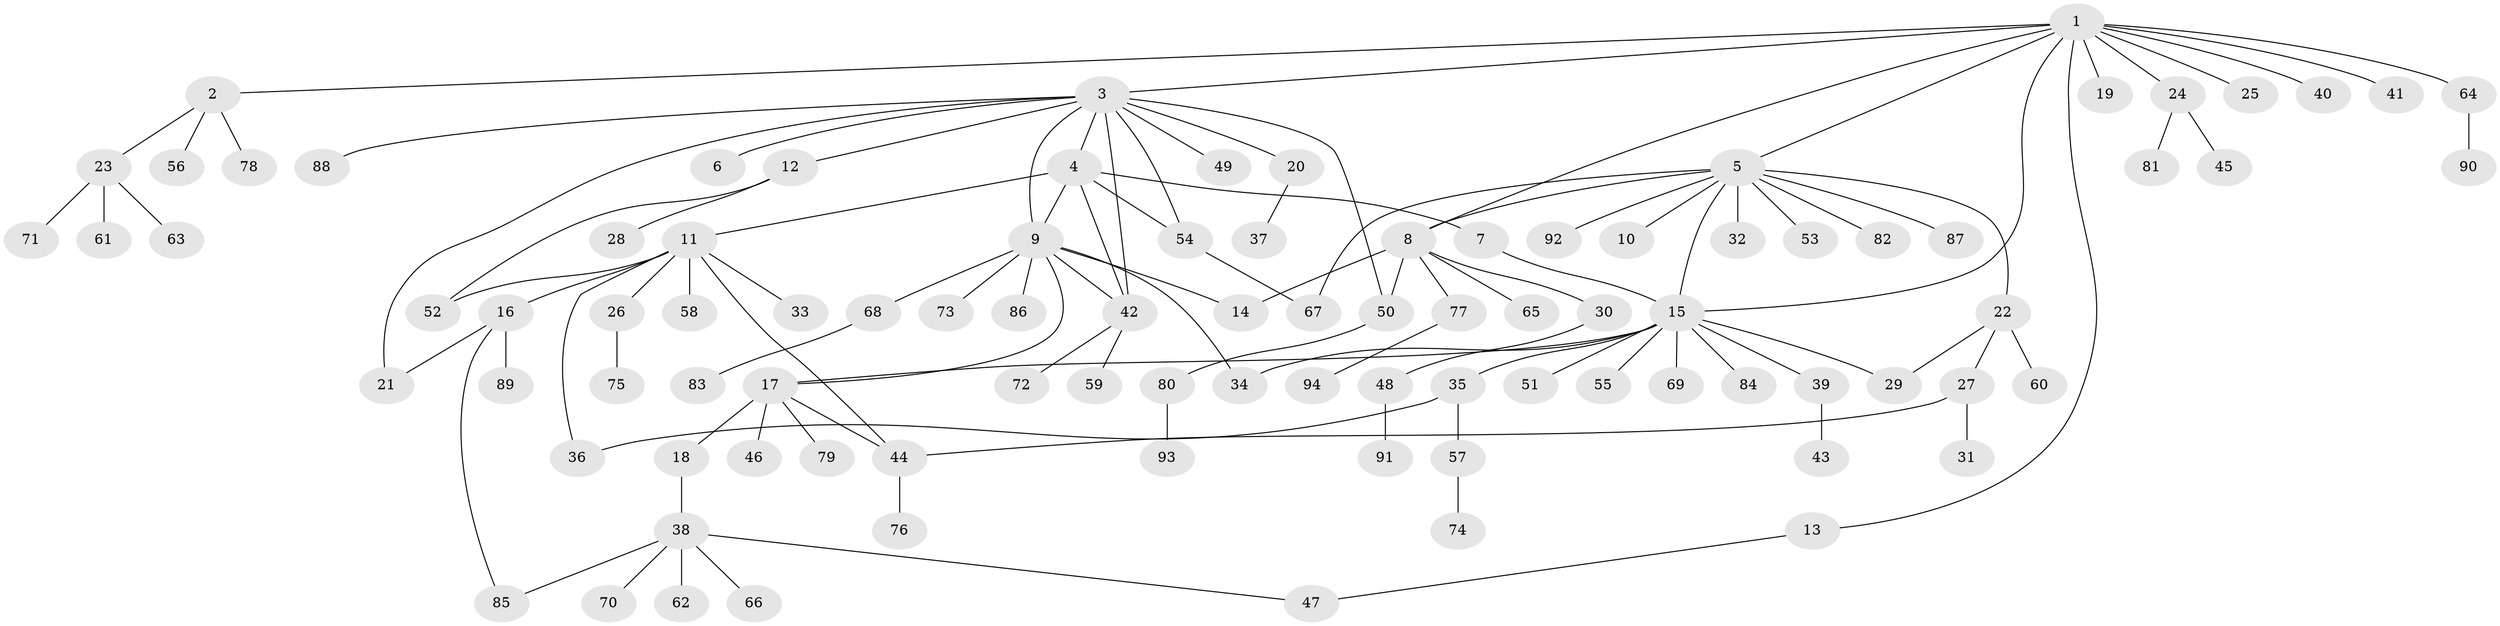 // Generated by graph-tools (version 1.1) at 2025/11/02/27/25 16:11:16]
// undirected, 94 vertices, 113 edges
graph export_dot {
graph [start="1"]
  node [color=gray90,style=filled];
  1;
  2;
  3;
  4;
  5;
  6;
  7;
  8;
  9;
  10;
  11;
  12;
  13;
  14;
  15;
  16;
  17;
  18;
  19;
  20;
  21;
  22;
  23;
  24;
  25;
  26;
  27;
  28;
  29;
  30;
  31;
  32;
  33;
  34;
  35;
  36;
  37;
  38;
  39;
  40;
  41;
  42;
  43;
  44;
  45;
  46;
  47;
  48;
  49;
  50;
  51;
  52;
  53;
  54;
  55;
  56;
  57;
  58;
  59;
  60;
  61;
  62;
  63;
  64;
  65;
  66;
  67;
  68;
  69;
  70;
  71;
  72;
  73;
  74;
  75;
  76;
  77;
  78;
  79;
  80;
  81;
  82;
  83;
  84;
  85;
  86;
  87;
  88;
  89;
  90;
  91;
  92;
  93;
  94;
  1 -- 2;
  1 -- 3;
  1 -- 5;
  1 -- 8;
  1 -- 13;
  1 -- 15;
  1 -- 19;
  1 -- 24;
  1 -- 25;
  1 -- 40;
  1 -- 41;
  1 -- 64;
  2 -- 23;
  2 -- 56;
  2 -- 78;
  3 -- 4;
  3 -- 6;
  3 -- 9;
  3 -- 12;
  3 -- 20;
  3 -- 21;
  3 -- 42;
  3 -- 49;
  3 -- 50;
  3 -- 54;
  3 -- 88;
  4 -- 7;
  4 -- 9;
  4 -- 11;
  4 -- 42;
  4 -- 54;
  5 -- 8;
  5 -- 10;
  5 -- 15;
  5 -- 22;
  5 -- 32;
  5 -- 53;
  5 -- 67;
  5 -- 82;
  5 -- 87;
  5 -- 92;
  7 -- 15;
  8 -- 14;
  8 -- 30;
  8 -- 50;
  8 -- 65;
  8 -- 77;
  9 -- 14;
  9 -- 17;
  9 -- 34;
  9 -- 42;
  9 -- 68;
  9 -- 73;
  9 -- 86;
  11 -- 16;
  11 -- 26;
  11 -- 33;
  11 -- 36;
  11 -- 44;
  11 -- 52;
  11 -- 58;
  12 -- 28;
  12 -- 52;
  13 -- 47;
  15 -- 17;
  15 -- 29;
  15 -- 34;
  15 -- 35;
  15 -- 39;
  15 -- 51;
  15 -- 55;
  15 -- 69;
  15 -- 84;
  16 -- 21;
  16 -- 85;
  16 -- 89;
  17 -- 18;
  17 -- 44;
  17 -- 46;
  17 -- 79;
  18 -- 38;
  20 -- 37;
  22 -- 27;
  22 -- 29;
  22 -- 60;
  23 -- 61;
  23 -- 63;
  23 -- 71;
  24 -- 45;
  24 -- 81;
  26 -- 75;
  27 -- 31;
  27 -- 44;
  30 -- 48;
  35 -- 36;
  35 -- 57;
  38 -- 47;
  38 -- 62;
  38 -- 66;
  38 -- 70;
  38 -- 85;
  39 -- 43;
  42 -- 59;
  42 -- 72;
  44 -- 76;
  48 -- 91;
  50 -- 80;
  54 -- 67;
  57 -- 74;
  64 -- 90;
  68 -- 83;
  77 -- 94;
  80 -- 93;
}
